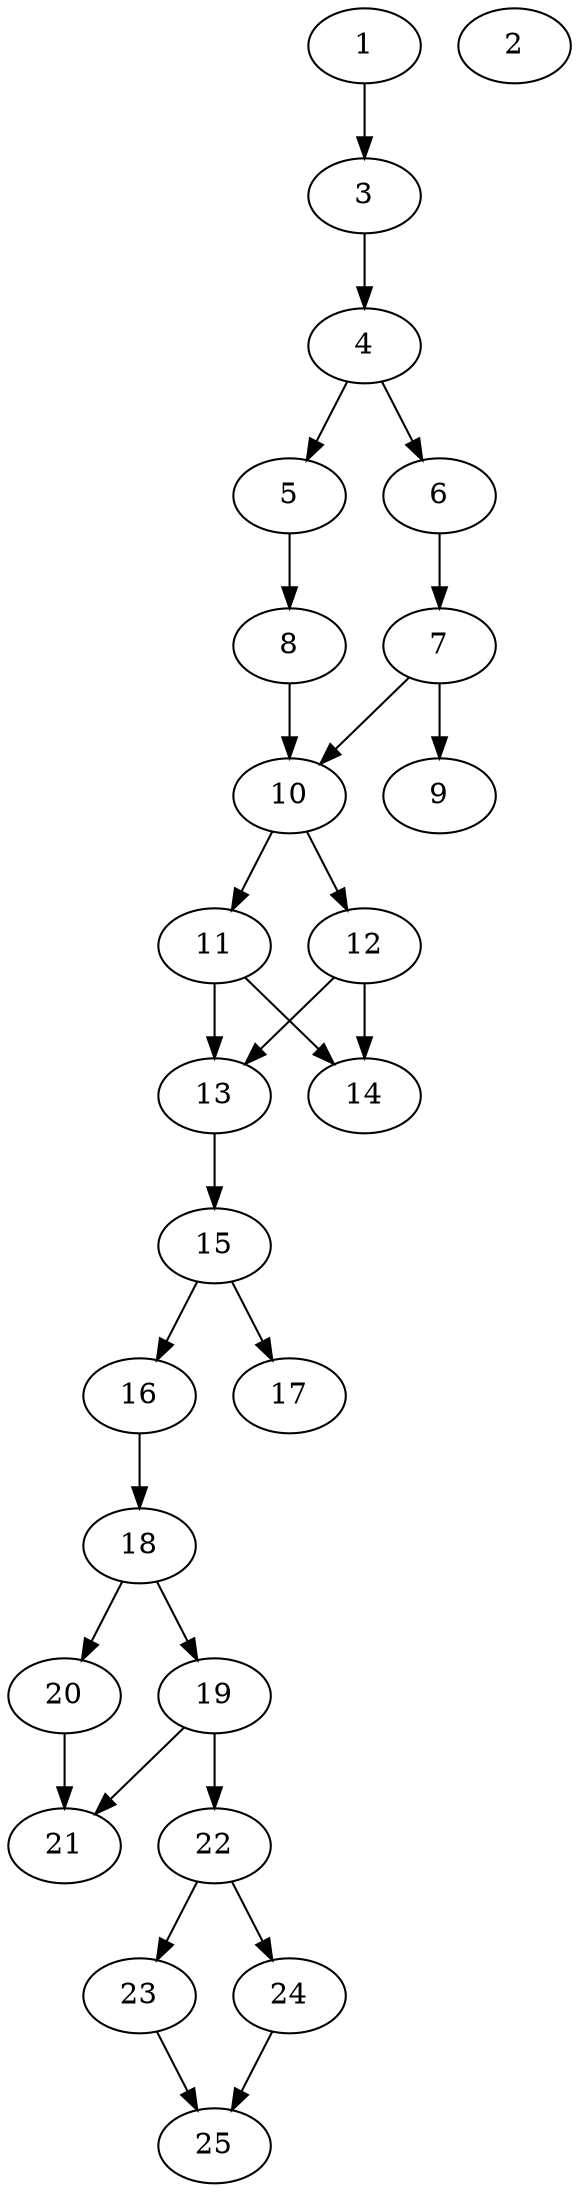 // DAG automatically generated by daggen at Thu Oct  3 14:00:39 2019
// ./daggen --dot -n 25 --ccr 0.5 --fat 0.3 --regular 0.5 --density 0.6 --mindata 5242880 --maxdata 52428800 
digraph G {
  1 [size="33968128", alpha="0.03", expect_size="16984064"] 
  1 -> 3 [size ="16984064"]
  2 [size="96618496", alpha="0.11", expect_size="48309248"] 
  3 [size="31942656", alpha="0.15", expect_size="15971328"] 
  3 -> 4 [size ="15971328"]
  4 [size="65056768", alpha="0.06", expect_size="32528384"] 
  4 -> 5 [size ="32528384"]
  4 -> 6 [size ="32528384"]
  5 [size="33835008", alpha="0.18", expect_size="16917504"] 
  5 -> 8 [size ="16917504"]
  6 [size="56649728", alpha="0.02", expect_size="28324864"] 
  6 -> 7 [size ="28324864"]
  7 [size="103430144", alpha="0.16", expect_size="51715072"] 
  7 -> 9 [size ="51715072"]
  7 -> 10 [size ="51715072"]
  8 [size="100311040", alpha="0.15", expect_size="50155520"] 
  8 -> 10 [size ="50155520"]
  9 [size="18798592", alpha="0.03", expect_size="9399296"] 
  10 [size="97978368", alpha="0.02", expect_size="48989184"] 
  10 -> 11 [size ="48989184"]
  10 -> 12 [size ="48989184"]
  11 [size="62214144", alpha="0.12", expect_size="31107072"] 
  11 -> 13 [size ="31107072"]
  11 -> 14 [size ="31107072"]
  12 [size="74653696", alpha="0.04", expect_size="37326848"] 
  12 -> 13 [size ="37326848"]
  12 -> 14 [size ="37326848"]
  13 [size="33755136", alpha="0.10", expect_size="16877568"] 
  13 -> 15 [size ="16877568"]
  14 [size="10514432", alpha="0.05", expect_size="5257216"] 
  15 [size="38334464", alpha="0.12", expect_size="19167232"] 
  15 -> 16 [size ="19167232"]
  15 -> 17 [size ="19167232"]
  16 [size="29763584", alpha="0.18", expect_size="14881792"] 
  16 -> 18 [size ="14881792"]
  17 [size="39667712", alpha="0.15", expect_size="19833856"] 
  18 [size="19296256", alpha="0.03", expect_size="9648128"] 
  18 -> 19 [size ="9648128"]
  18 -> 20 [size ="9648128"]
  19 [size="89790464", alpha="0.06", expect_size="44895232"] 
  19 -> 21 [size ="44895232"]
  19 -> 22 [size ="44895232"]
  20 [size="102973440", alpha="0.00", expect_size="51486720"] 
  20 -> 21 [size ="51486720"]
  21 [size="17991680", alpha="0.20", expect_size="8995840"] 
  22 [size="74674176", alpha="0.17", expect_size="37337088"] 
  22 -> 23 [size ="37337088"]
  22 -> 24 [size ="37337088"]
  23 [size="92579840", alpha="0.20", expect_size="46289920"] 
  23 -> 25 [size ="46289920"]
  24 [size="47509504", alpha="0.14", expect_size="23754752"] 
  24 -> 25 [size ="23754752"]
  25 [size="73127936", alpha="0.12", expect_size="36563968"] 
}
